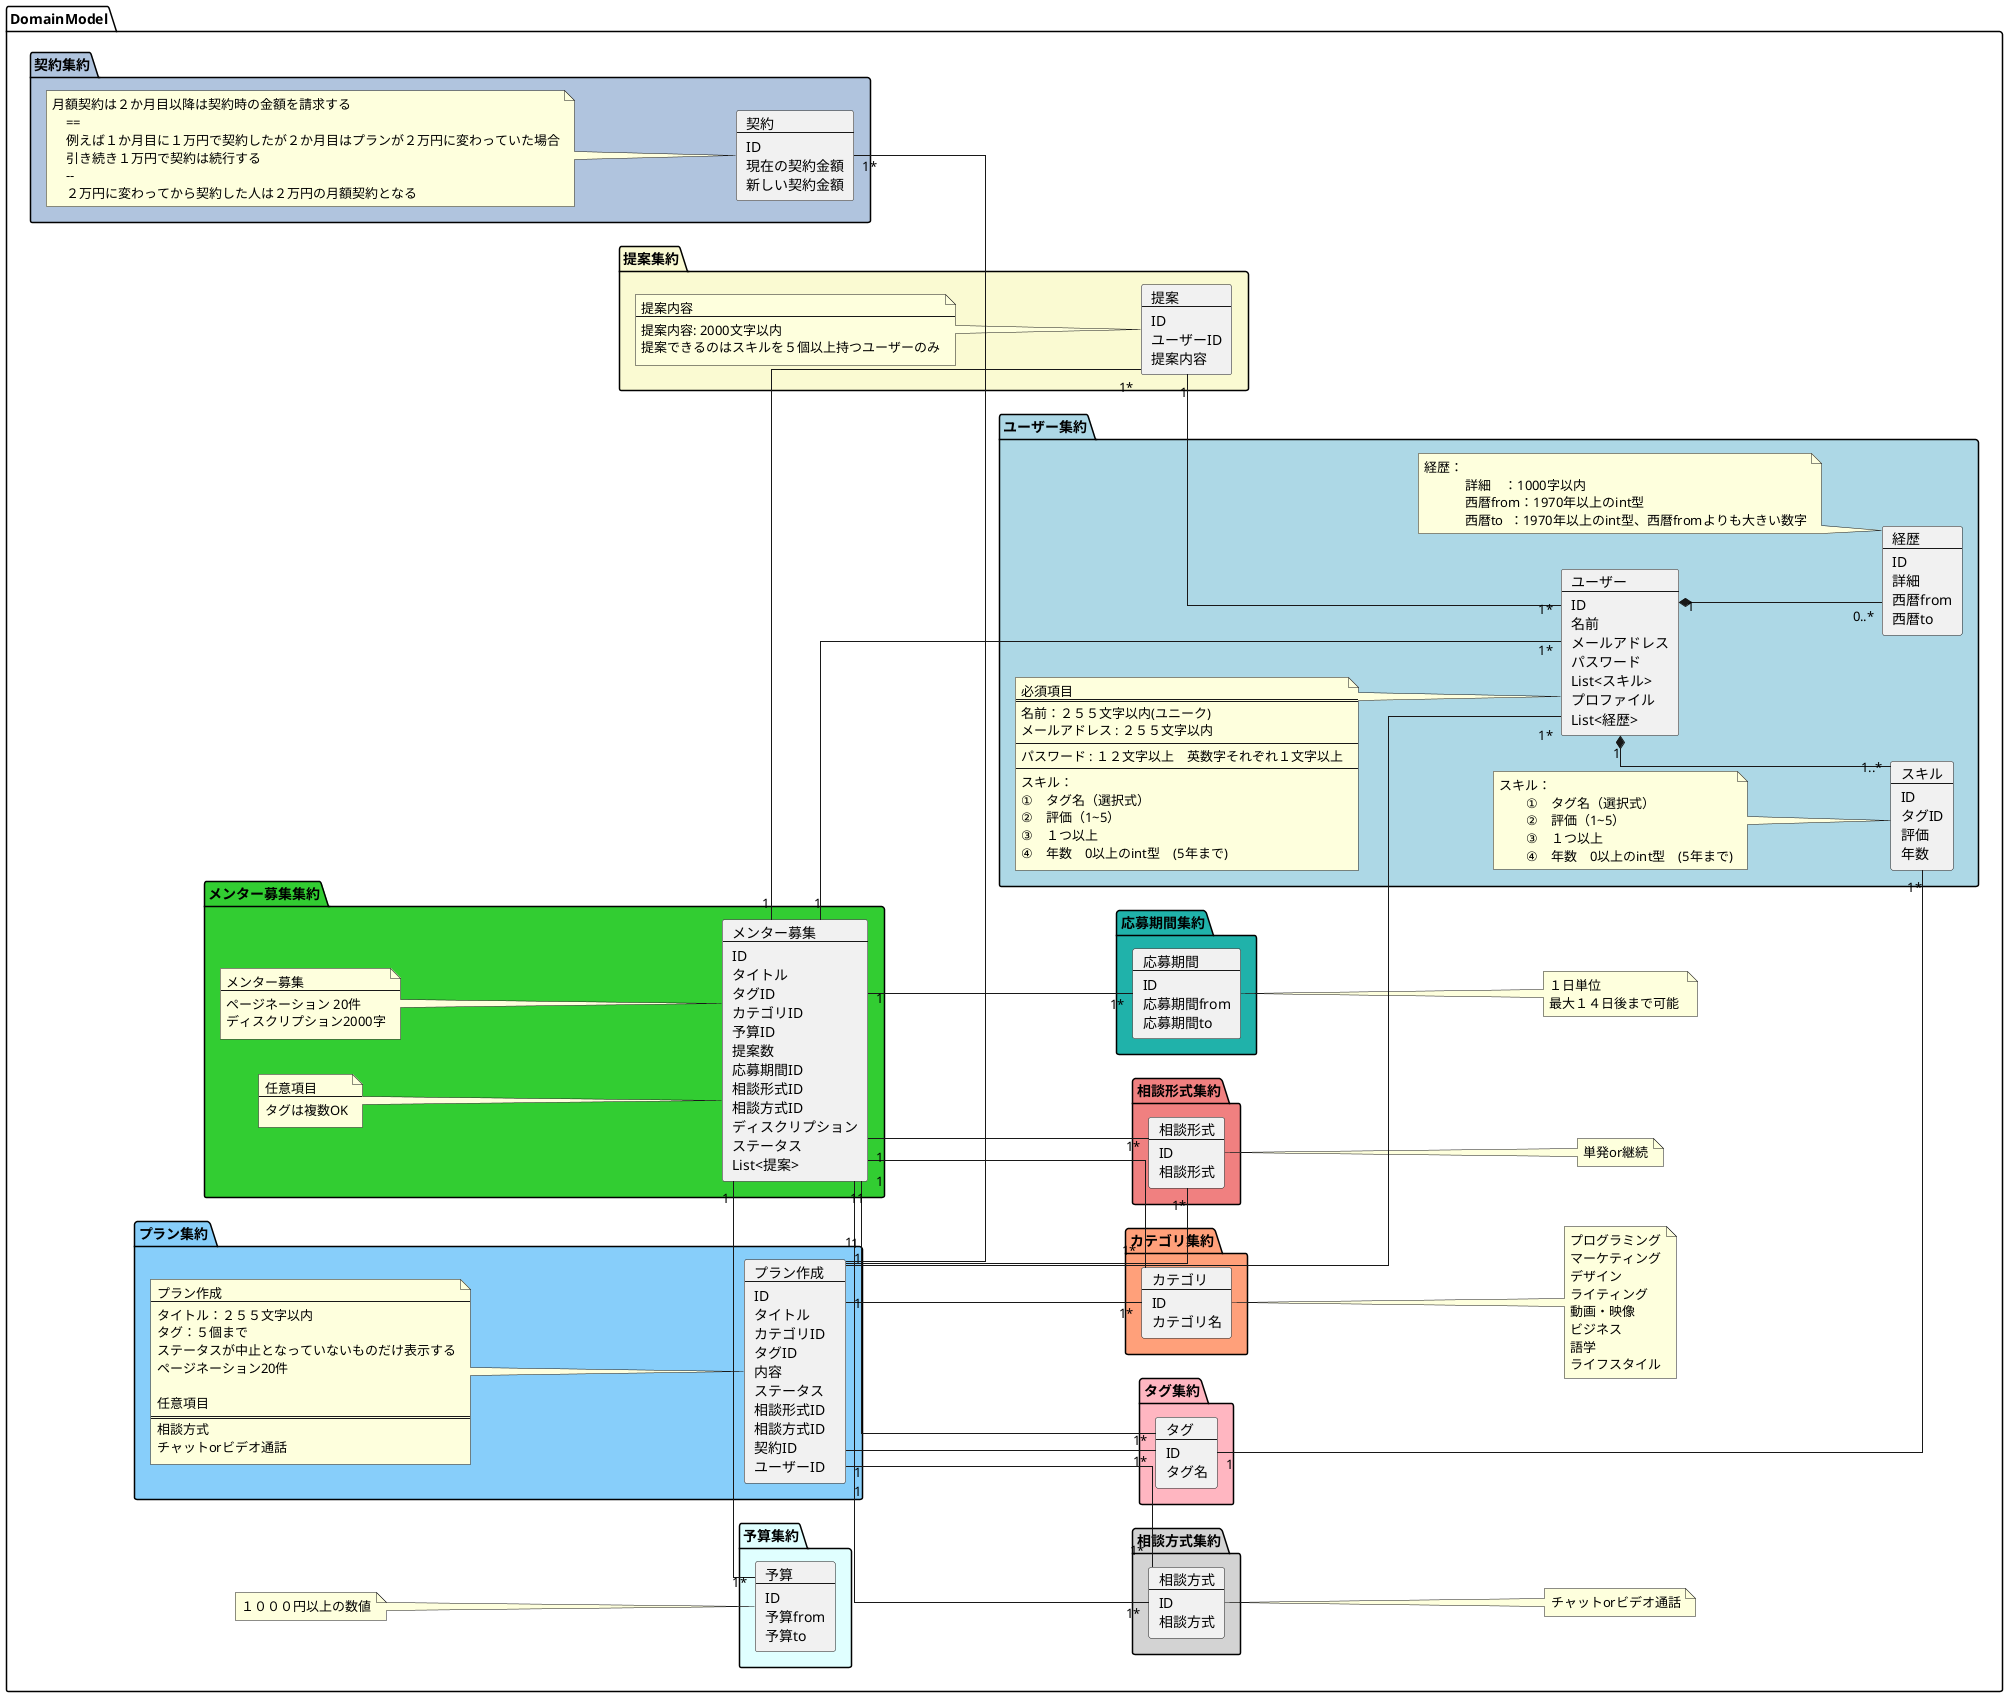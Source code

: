 @startuml curriculum
allowmixing
hide circle
skinparam linetype ortho

left to right direction


package DomainModel {
 
 
    package タグ集約 #LightPink
    {
        card タグ[
            タグ
            --
            ID
            タグ名
        ]
    }
        
    package カテゴリ集約 #LightSalmon
    {
        card カテゴリ[
            カテゴリ
            --
            ID
            カテゴリ名
        ]
    }
        note right of カテゴリ 
        プログラミング
        マーケティング
        デザイン
        ライティング
        動画・映像
        ビジネス
        語学
        ライフスタイル
        end note
    package 相談形式集約 #LightCoral
    {
        card 相談形式[
            相談形式
            --
            ID
            相談形式
        ]

    }
        note right of 相談形式
        単発or継続
        end note
    package 相談方式集約 #LightGray
    {
        card 相談方式[
            相談方式
            --
            ID
            相談方式
        ]

    }
        note right of 相談方式
        チャットorビデオ通話
        end note

    package 予算集約 #LightCyan
    {
        card 予算[
            予算
            --
            ID
            予算from
            予算to
        ]
    }
        note left of 予算
            １０００円以上の数値
        end note

    package 応募期間集約 #LightSeaGreen
    {
        card 応募期間[
            応募期間
            --
            ID
            応募期間from
            応募期間to
        ]
    }
        note right of 応募期間
           １日単位
           最大１４日後まで可能 
        end note
    package 契約集約 #LightSteelBlue
    {
        card 契約[
            契約
            --
            ID
            現在の契約金額
            新しい契約金額
        ]

        note left of 契約
        月額契約は２か月目以降は契約時の金額を請求する
            ==
            例えば１か月目に１万円で契約したが２か月目はプランが２万円に変わっていた場合
            引き続き１万円で契約は続行する
            --
            ２万円に変わってから契約した人は２万円の月額契約となる
        end note
    }

    package 提案集約 #LightGoldenRodYellow
    {
        card 提案[
            提案
            --
            ID
            ユーザーID
            提案内容
        ]
        note left of 提案
            提案内容
            --
            提案内容: 2000文字以内
            提案できるのはスキルを５個以上持つユーザーのみ
        end note
    }

    package ユーザー集約 #lightblue
    {
        card ユーザー[
            ユーザー
            --
            ID
            名前
            メールアドレス
            パスワード
            List<スキル>
            プロファイル
            List<経歴>
        ]

        card スキル[
            スキル
            --
            ID
            タグID
            評価
            年数
        ]

        card 経歴 [
            経歴
            --
            ID
            詳細
            西暦from
            西暦to
        ]



        ユーザー "1" *-- "0..*" 経歴
        ユーザー "1" *-- "1..*" スキル
        タグ "1" -- "1*" スキル
        
        note left of ユーザー 
            必須項目
            ==
            名前：２５５文字以内(ユニーク)
            メールアドレス : ２５５文字以内
            --
            パスワード : １２文字以上　英数字それぞれ１文字以上
            --
            スキル：
            ①　タグ名（選択式）
            ②　評価（1~5）
            ③　１つ以上
            ④　年数　0以上のint型　(5年まで)
        end note

        note left of 経歴
            経歴：
                        詳細    ：1000字以内
                        西暦from：1970年以上のint型
                        西暦to  ：1970年以上のint型、西暦fromよりも大きい数字
        end note

        note left of スキル
        スキル：
                ①　タグ名（選択式）
                ②　評価（1~5）
                ③　１つ以上
                ④　年数　0以上のint型　(5年まで)
        end note
    }

    package メンター募集集約 #LimeGreen
    {
        card メンター募集[
            メンター募集
            --
            ID
            タイトル
            タグID
            カテゴリID
            予算ID
            提案数
            応募期間ID
            相談形式ID
            相談方式ID
            ディスクリプション
            ステータス
            List<提案>
        ]

        
        
        メンター募集 "1" -- "1*" タグ
        メンター募集 "1" -- "1*" カテゴリ
        メンター募集 "1" -- "1*" ユーザー
        メンター募集 "1" -- "1*" 提案
        メンター募集 "1" - "1*" 予算
        メンター募集 "1" -- "1*" 応募期間 
        メンター募集 "1" -- "1*" 相談形式
        メンター募集 "1" -- "1*" 相談方式
        提案 "1" -- "1*" ユーザー

        note left of メンター募集
            メンター募集
            --
            ページネーション 20件
            ディスクリプション2000字
        end note

        note left of メンター募集
            任意項目
            --
            タグは複数OK
        end note

        

    }

    package プラン集約 #LightSkyBlue
    {
        card プラン作成[
            プラン作成
            --
            ID
            タイトル
            カテゴリID
            タグID
            内容
            ステータス
            相談形式ID
            相談方式ID
            契約ID
            ユーザーID   
        ]

        プラン作成 "1" -- "1*" タグ
        プラン作成 "1" -- "1*" カテゴリ
        プラン作成 "1" -- "1*" 相談形式
        プラン作成 "1" -- "1*" 相談方式
        プラン作成 "1" - "1*" 契約
        プラン作成 "1" -- "1*" ユーザー

        note left of プラン作成
            プラン作成 
            --
            タイトル：２５５文字以内
            タグ：５個まで
            ステータスが中止となっていないものだけ表示する
            ページネーション20件

            任意項目
            ==
            相談方式
            チャットorビデオ通話
        end note
    }
    
}

@enduml